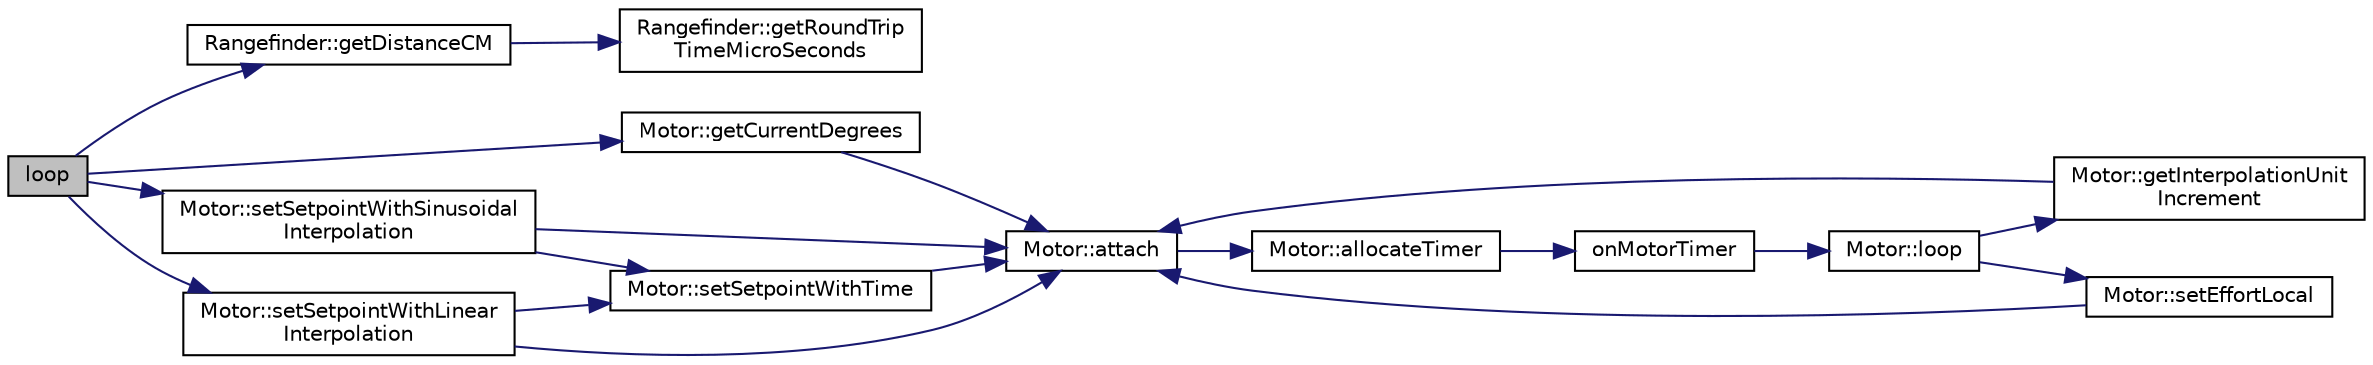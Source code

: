digraph "loop"
{
 // LATEX_PDF_SIZE
  edge [fontname="Helvetica",fontsize="10",labelfontname="Helvetica",labelfontsize="10"];
  node [fontname="Helvetica",fontsize="10",shape=record];
  rankdir="LR";
  Node1 [label="loop",height=0.2,width=0.4,color="black", fillcolor="grey75", style="filled", fontcolor="black",tooltip=" "];
  Node1 -> Node2 [color="midnightblue",fontsize="10",style="solid",fontname="Helvetica"];
  Node2 [label="Motor::getCurrentDegrees",height=0.2,width=0.4,color="black", fillcolor="white", style="filled",URL="$classMotor.html#a7a84e0d2676d7420219b6e7f67e69038",tooltip=" "];
  Node2 -> Node3 [color="midnightblue",fontsize="10",style="solid",fontname="Helvetica"];
  Node3 [label="Motor::attach",height=0.2,width=0.4,color="black", fillcolor="white", style="filled",URL="$classMotor.html#a1d359b5a58005e36f3eef43dcd929da7",tooltip="Attach the motors hardware."];
  Node3 -> Node4 [color="midnightblue",fontsize="10",style="solid",fontname="Helvetica"];
  Node4 [label="Motor::allocateTimer",height=0.2,width=0.4,color="black", fillcolor="white", style="filled",URL="$classMotor.html#aa5dbe98f9cbaebd430bf1b7841d4bbc0",tooltip=" "];
  Node4 -> Node5 [color="midnightblue",fontsize="10",style="solid",fontname="Helvetica"];
  Node5 [label="onMotorTimer",height=0.2,width=0.4,color="black", fillcolor="white", style="filled",URL="$Motor_8cpp.html#adb66b9c7a2544338725556bce116d5df",tooltip=" "];
  Node5 -> Node6 [color="midnightblue",fontsize="10",style="solid",fontname="Helvetica"];
  Node6 [label="Motor::loop",height=0.2,width=0.4,color="black", fillcolor="white", style="filled",URL="$classMotor.html#a2db9c1833fe2b9e5b1b1e4b9e5d4c4ee",tooltip=" "];
  Node6 -> Node7 [color="midnightblue",fontsize="10",style="solid",fontname="Helvetica"];
  Node7 [label="Motor::getInterpolationUnit\lIncrement",height=0.2,width=0.4,color="black", fillcolor="white", style="filled",URL="$classMotor.html#aee3b24180cc7221ab63e1c2c32363693",tooltip=" "];
  Node7 -> Node3 [color="midnightblue",fontsize="10",style="solid",fontname="Helvetica"];
  Node6 -> Node8 [color="midnightblue",fontsize="10",style="solid",fontname="Helvetica"];
  Node8 [label="Motor::setEffortLocal",height=0.2,width=0.4,color="black", fillcolor="white", style="filled",URL="$classMotor.html#adc069b762efb5288612fa03b00c86dbf",tooltip=" "];
  Node8 -> Node3 [color="midnightblue",fontsize="10",style="solid",fontname="Helvetica"];
  Node1 -> Node9 [color="midnightblue",fontsize="10",style="solid",fontname="Helvetica"];
  Node9 [label="Rangefinder::getDistanceCM",height=0.2,width=0.4,color="black", fillcolor="white", style="filled",URL="$classRangefinder.html#a531ed492da6a4c369a909e77b9c8780d",tooltip="get the distance of an object from the sensor in centimeters"];
  Node9 -> Node10 [color="midnightblue",fontsize="10",style="solid",fontname="Helvetica"];
  Node10 [label="Rangefinder::getRoundTrip\lTimeMicroSeconds",height=0.2,width=0.4,color="black", fillcolor="white", style="filled",URL="$classRangefinder.html#acd75ded5add63f5c2fac15a5418870e9",tooltip="get the time of latest round trip in microseconds"];
  Node1 -> Node11 [color="midnightblue",fontsize="10",style="solid",fontname="Helvetica"];
  Node11 [label="Motor::setSetpointWithLinear\lInterpolation",height=0.2,width=0.4,color="black", fillcolor="white", style="filled",URL="$classMotor.html#a1fb37167a4340036dfc32e4a0021be27",tooltip=" "];
  Node11 -> Node3 [color="midnightblue",fontsize="10",style="solid",fontname="Helvetica"];
  Node11 -> Node12 [color="midnightblue",fontsize="10",style="solid",fontname="Helvetica"];
  Node12 [label="Motor::setSetpointWithTime",height=0.2,width=0.4,color="black", fillcolor="white", style="filled",URL="$classMotor.html#a9cdbe8186e8b6337e14743c4d2a37bc6",tooltip=" "];
  Node12 -> Node3 [color="midnightblue",fontsize="10",style="solid",fontname="Helvetica"];
  Node1 -> Node13 [color="midnightblue",fontsize="10",style="solid",fontname="Helvetica"];
  Node13 [label="Motor::setSetpointWithSinusoidal\lInterpolation",height=0.2,width=0.4,color="black", fillcolor="white", style="filled",URL="$classMotor.html#ae5172cfac0b0482d144ac7627dbf069f",tooltip=" "];
  Node13 -> Node3 [color="midnightblue",fontsize="10",style="solid",fontname="Helvetica"];
  Node13 -> Node12 [color="midnightblue",fontsize="10",style="solid",fontname="Helvetica"];
}
